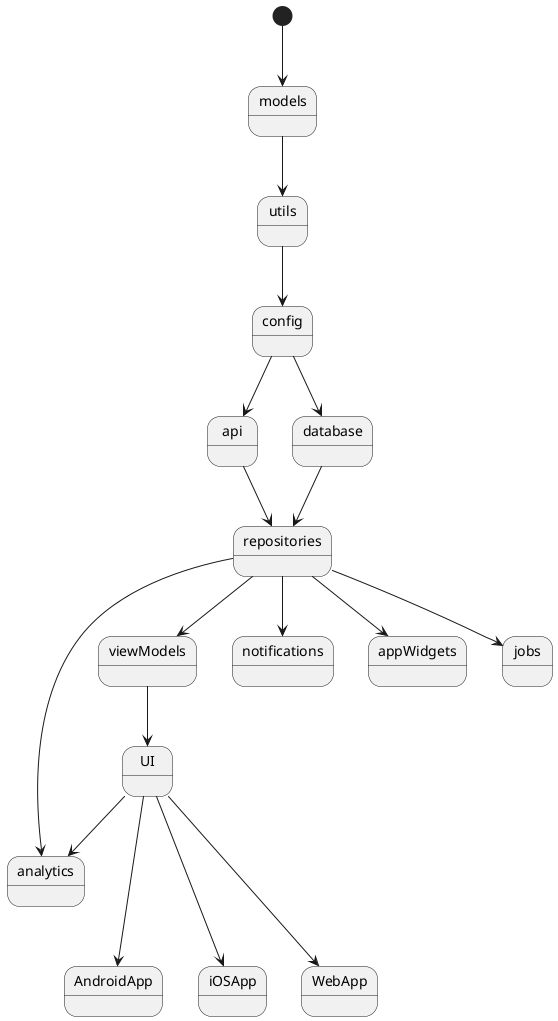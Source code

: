 @startuml
[*] --> models

models --> utils
utils --> config


config --> api
config --> database

api --> repositories
database --> repositories

repositories --> viewModels
repositories --> analytics
repositories --> notifications
repositories --> appWidgets
repositories --> jobs

viewModels --> UI
UI --> analytics

UI ---> AndroidApp
UI ---> iOSApp
UI ---> WebApp

@enduml
